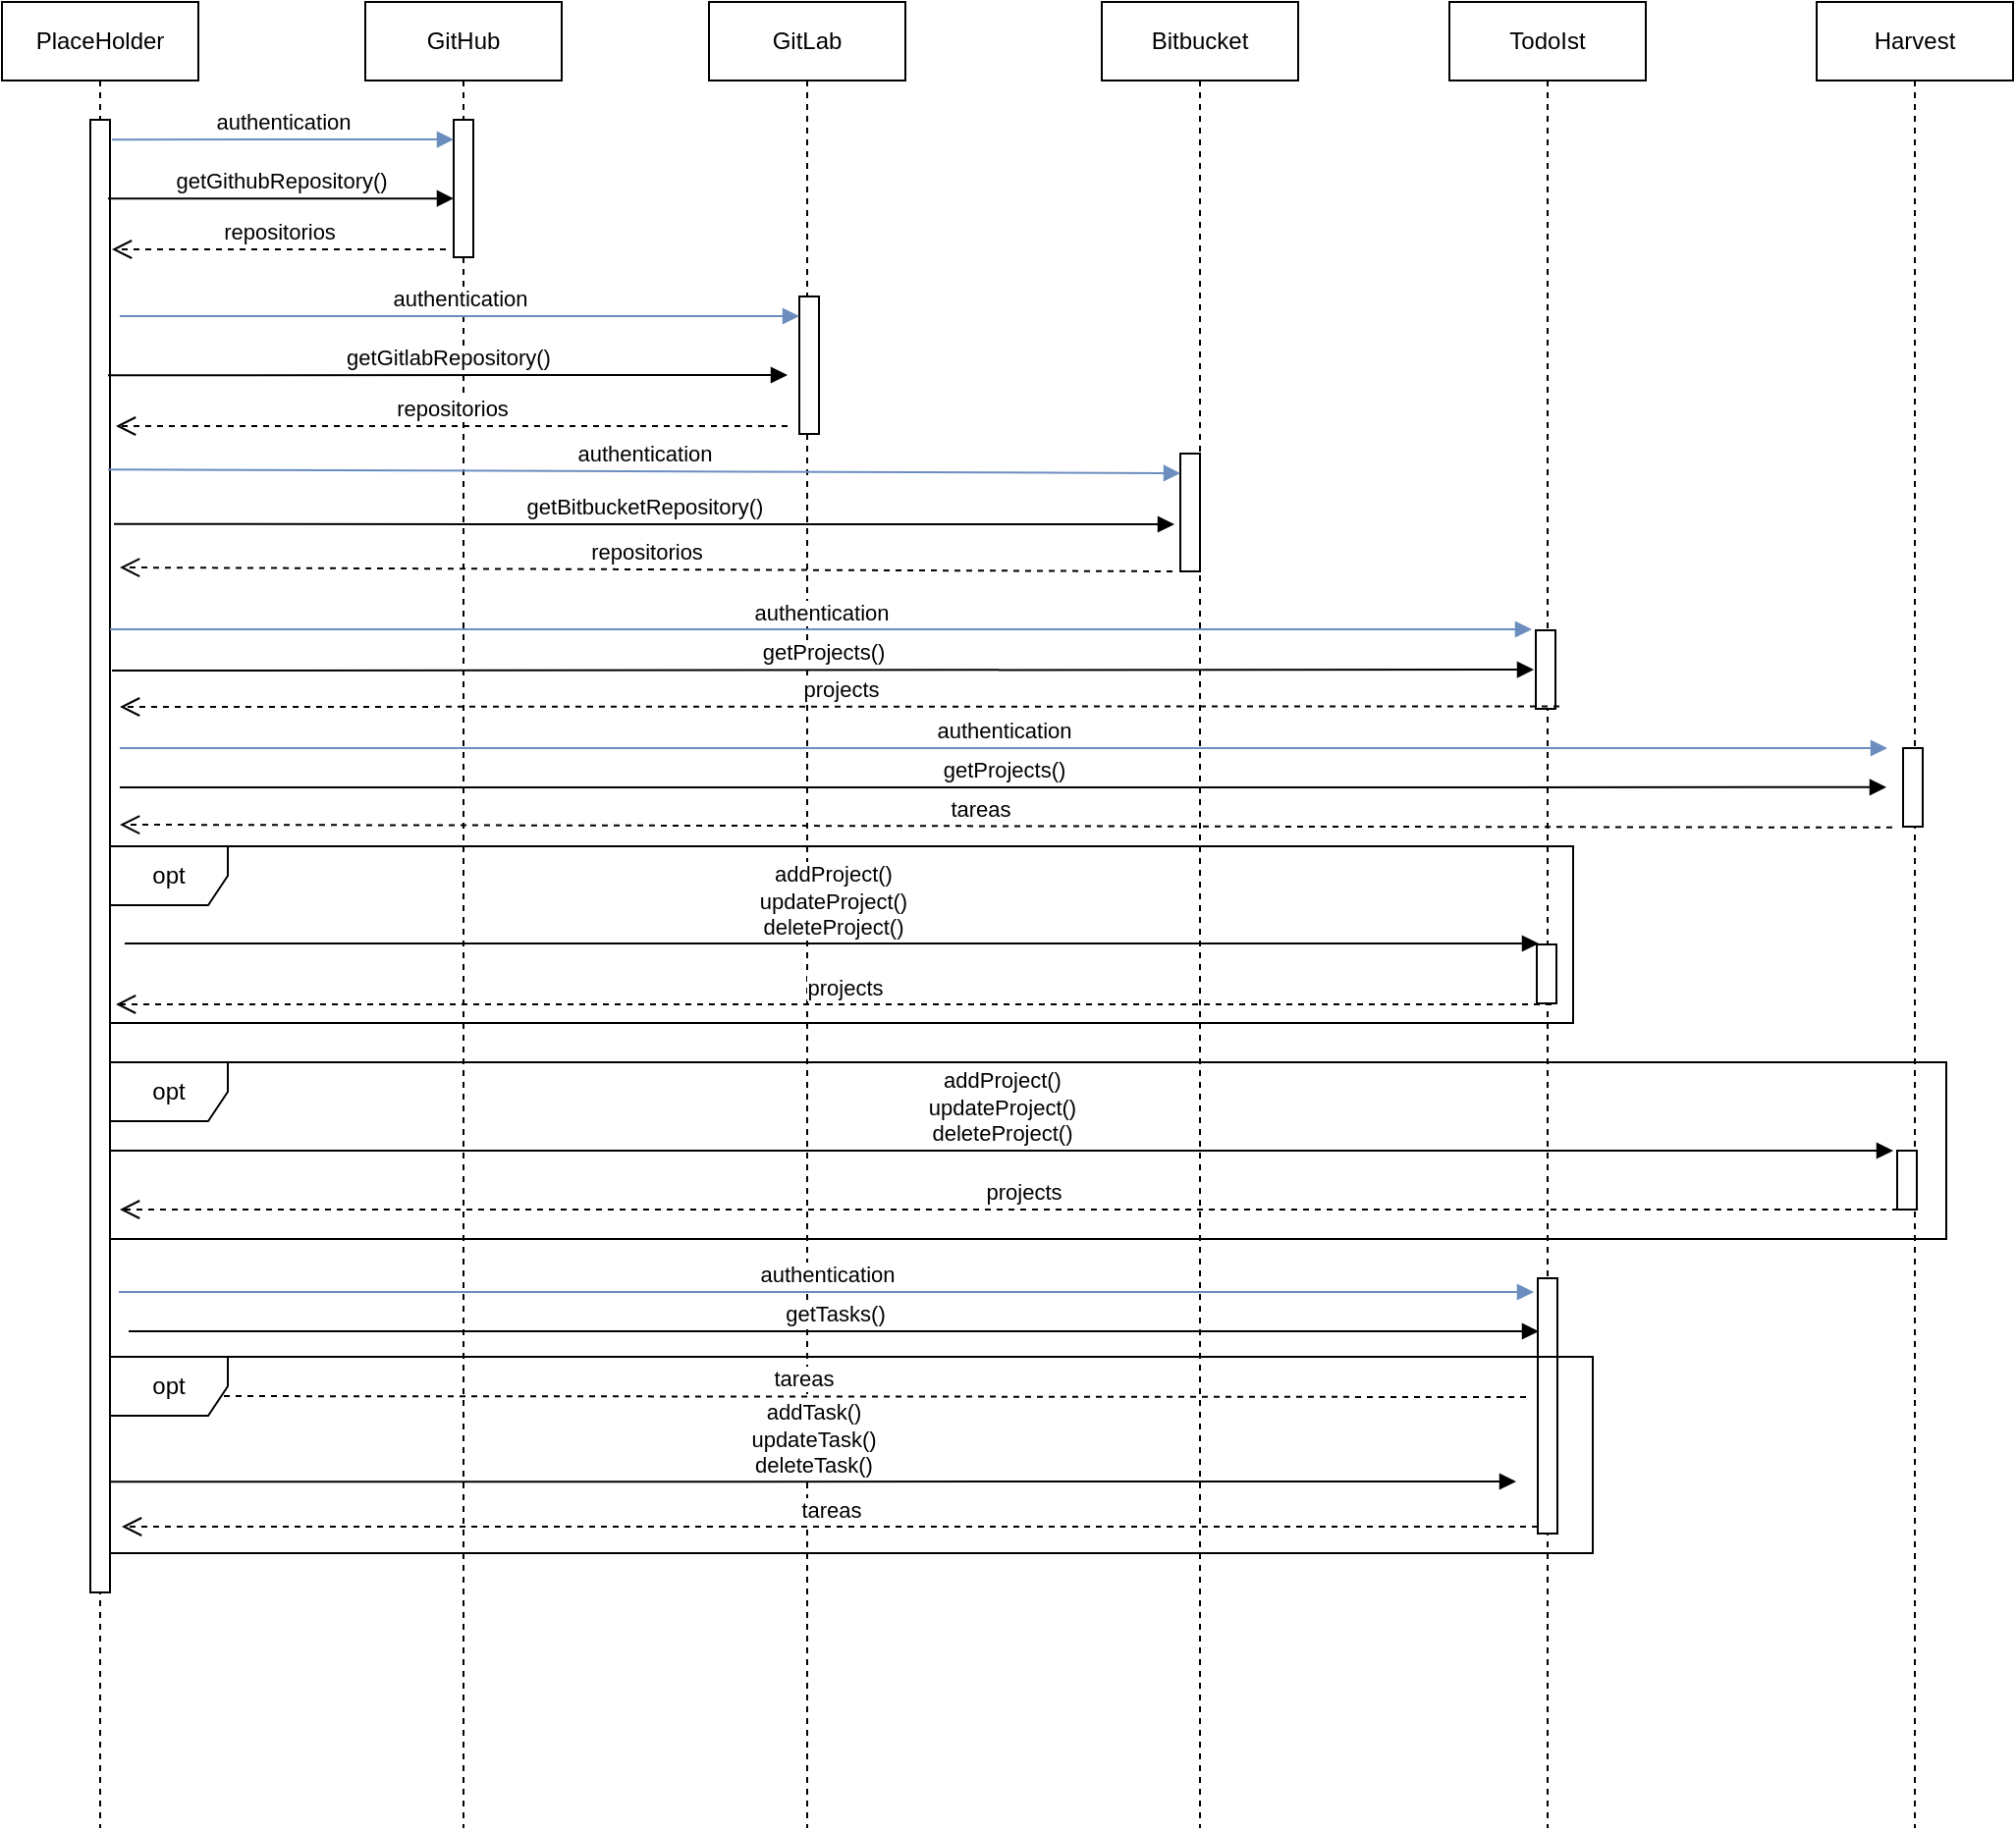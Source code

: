 <mxfile version="10.6.7" type="device"><diagram id="ZIoIpMizi4walN5bfE7S" name="Page-1"><mxGraphModel dx="708" dy="269" grid="1" gridSize="10" guides="1" tooltips="1" connect="1" arrows="1" fold="1" page="1" pageScale="1" pageWidth="827" pageHeight="1169" math="0" shadow="0"><root><mxCell id="0"/><mxCell id="1" parent="0"/><mxCell id="HCpFyMLnzRyPgxJzAYpx-10" value="PlaceHolder" style="shape=umlLifeline;perimeter=lifelinePerimeter;whiteSpace=wrap;html=1;container=1;collapsible=0;recursiveResize=0;outlineConnect=0;fillColor=#FFFFFF;gradientColor=none;" parent="1" vertex="1"><mxGeometry x="40" y="30" width="100" height="930" as="geometry"/></mxCell><mxCell id="HCpFyMLnzRyPgxJzAYpx-16" value="" style="html=1;points=[];perimeter=orthogonalPerimeter;fillColor=#FFFFFF;gradientColor=none;" parent="HCpFyMLnzRyPgxJzAYpx-10" vertex="1"><mxGeometry x="45" y="60" width="10" height="240" as="geometry"/></mxCell><mxCell id="HCpFyMLnzRyPgxJzAYpx-46" value="" style="html=1;points=[];perimeter=orthogonalPerimeter;fillColor=#FFFFFF;gradientColor=none;" parent="HCpFyMLnzRyPgxJzAYpx-10" vertex="1"><mxGeometry x="45" y="60" width="10" height="750" as="geometry"/></mxCell><mxCell id="HCpFyMLnzRyPgxJzAYpx-12" value="GitHub" style="shape=umlLifeline;perimeter=lifelinePerimeter;whiteSpace=wrap;html=1;container=1;collapsible=0;recursiveResize=0;outlineConnect=0;fillColor=#FFFFFF;gradientColor=none;" parent="1" vertex="1"><mxGeometry x="225" y="30" width="100" height="930" as="geometry"/></mxCell><mxCell id="HCpFyMLnzRyPgxJzAYpx-23" value="" style="html=1;points=[];perimeter=orthogonalPerimeter;fillColor=#FFFFFF;gradientColor=none;" parent="HCpFyMLnzRyPgxJzAYpx-12" vertex="1"><mxGeometry x="45" y="60" width="10" height="70" as="geometry"/></mxCell><mxCell id="HCpFyMLnzRyPgxJzAYpx-13" value="GitLab" style="shape=umlLifeline;perimeter=lifelinePerimeter;whiteSpace=wrap;html=1;container=1;collapsible=0;recursiveResize=0;outlineConnect=0;fillColor=#FFFFFF;gradientColor=none;" parent="1" vertex="1"><mxGeometry x="400" y="30" width="100" height="930" as="geometry"/></mxCell><mxCell id="HCpFyMLnzRyPgxJzAYpx-32" value="" style="html=1;points=[];perimeter=orthogonalPerimeter;fillColor=#FFFFFF;gradientColor=none;" parent="HCpFyMLnzRyPgxJzAYpx-13" vertex="1"><mxGeometry x="46" y="150" width="10" height="70" as="geometry"/></mxCell><mxCell id="HCpFyMLnzRyPgxJzAYpx-33" value="authentication" style="html=1;verticalAlign=bottom;endArrow=block;entryX=0;entryY=0;fillColor=#dae8fc;strokeColor=#6c8ebf;rounded=1;" parent="HCpFyMLnzRyPgxJzAYpx-13" edge="1"><mxGeometry relative="1" as="geometry"><mxPoint x="-300" y="160" as="sourcePoint"/><mxPoint x="46" y="160" as="targetPoint"/></mxGeometry></mxCell><mxCell id="HCpFyMLnzRyPgxJzAYpx-14" value="Bitbucket" style="shape=umlLifeline;perimeter=lifelinePerimeter;whiteSpace=wrap;html=1;container=1;collapsible=0;recursiveResize=0;outlineConnect=0;fillColor=#FFFFFF;gradientColor=none;" parent="1" vertex="1"><mxGeometry x="600" y="30" width="100" height="930" as="geometry"/></mxCell><mxCell id="HCpFyMLnzRyPgxJzAYpx-36" value="" style="html=1;points=[];perimeter=orthogonalPerimeter;fillColor=#FFFFFF;gradientColor=none;" parent="HCpFyMLnzRyPgxJzAYpx-14" vertex="1"><mxGeometry x="40" y="230" width="10" height="60" as="geometry"/></mxCell><mxCell id="HCpFyMLnzRyPgxJzAYpx-37" value="authentication" style="html=1;verticalAlign=bottom;endArrow=block;entryX=0;entryY=0;fillColor=#dae8fc;strokeColor=#6c8ebf;rounded=1;exitX=0.9;exitY=0.742;exitDx=0;exitDy=0;exitPerimeter=0;" parent="HCpFyMLnzRyPgxJzAYpx-14" source="HCpFyMLnzRyPgxJzAYpx-16" edge="1"><mxGeometry relative="1" as="geometry"><mxPoint x="-134" y="240" as="sourcePoint"/><mxPoint x="40" y="240" as="targetPoint"/></mxGeometry></mxCell><mxCell id="HCpFyMLnzRyPgxJzAYpx-15" value="TodoIst" style="shape=umlLifeline;perimeter=lifelinePerimeter;whiteSpace=wrap;html=1;container=1;collapsible=0;recursiveResize=0;outlineConnect=0;fillColor=#FFFFFF;gradientColor=none;" parent="1" vertex="1"><mxGeometry x="777" y="30" width="100" height="930" as="geometry"/></mxCell><mxCell id="HCpFyMLnzRyPgxJzAYpx-42" value="" style="html=1;points=[];perimeter=orthogonalPerimeter;fillColor=#FFFFFF;gradientColor=none;" parent="HCpFyMLnzRyPgxJzAYpx-15" vertex="1"><mxGeometry x="44" y="320" width="10" height="40" as="geometry"/></mxCell><mxCell id="HCpFyMLnzRyPgxJzAYpx-18" value="authentication" style="html=1;verticalAlign=bottom;endArrow=block;entryX=0;entryY=0;fillColor=#dae8fc;strokeColor=#6c8ebf;rounded=1;exitX=1.1;exitY=0.042;exitDx=0;exitDy=0;exitPerimeter=0;" parent="1" source="HCpFyMLnzRyPgxJzAYpx-16" edge="1"><mxGeometry relative="1" as="geometry"><mxPoint x="100" y="100" as="sourcePoint"/><mxPoint x="270" y="100" as="targetPoint"/></mxGeometry></mxCell><mxCell id="HCpFyMLnzRyPgxJzAYpx-30" value="getGithubRepository()" style="html=1;verticalAlign=bottom;endArrow=block;strokeColor=#000000;exitX=0.9;exitY=0.167;exitDx=0;exitDy=0;exitPerimeter=0;" parent="1" source="HCpFyMLnzRyPgxJzAYpx-16" target="HCpFyMLnzRyPgxJzAYpx-23" edge="1"><mxGeometry width="80" relative="1" as="geometry"><mxPoint x="100" y="130" as="sourcePoint"/><mxPoint x="240" y="125" as="targetPoint"/></mxGeometry></mxCell><mxCell id="HCpFyMLnzRyPgxJzAYpx-31" value="repositorios" style="html=1;verticalAlign=bottom;endArrow=open;dashed=1;endSize=8;strokeColor=#000000;entryX=1.1;entryY=0.275;entryDx=0;entryDy=0;entryPerimeter=0;" parent="1" target="HCpFyMLnzRyPgxJzAYpx-16" edge="1"><mxGeometry relative="1" as="geometry"><mxPoint x="266" y="156" as="sourcePoint"/><mxPoint x="100" y="156" as="targetPoint"/></mxGeometry></mxCell><mxCell id="HCpFyMLnzRyPgxJzAYpx-34" value="getGitlabRepository()" style="html=1;verticalAlign=bottom;endArrow=block;strokeColor=#000000;exitX=0.9;exitY=0.542;exitDx=0;exitDy=0;exitPerimeter=0;" parent="1" source="HCpFyMLnzRyPgxJzAYpx-16" edge="1"><mxGeometry width="80" relative="1" as="geometry"><mxPoint x="270" y="220" as="sourcePoint"/><mxPoint x="440" y="220" as="targetPoint"/></mxGeometry></mxCell><mxCell id="HCpFyMLnzRyPgxJzAYpx-35" value="repositorios" style="html=1;verticalAlign=bottom;endArrow=open;dashed=1;endSize=8;strokeColor=#000000;entryX=1.3;entryY=0.65;entryDx=0;entryDy=0;entryPerimeter=0;" parent="1" target="HCpFyMLnzRyPgxJzAYpx-16" edge="1"><mxGeometry relative="1" as="geometry"><mxPoint x="440" y="246" as="sourcePoint"/><mxPoint x="272" y="246" as="targetPoint"/></mxGeometry></mxCell><mxCell id="HCpFyMLnzRyPgxJzAYpx-38" value="getBitbucketRepository()" style="html=1;verticalAlign=bottom;endArrow=block;strokeColor=#000000;exitX=1.2;exitY=0.858;exitDx=0;exitDy=0;exitPerimeter=0;" parent="1" source="HCpFyMLnzRyPgxJzAYpx-16" edge="1"><mxGeometry width="80" relative="1" as="geometry"><mxPoint x="464" y="300" as="sourcePoint"/><mxPoint x="637" y="296" as="targetPoint"/></mxGeometry></mxCell><mxCell id="HCpFyMLnzRyPgxJzAYpx-39" value="repositorios" style="html=1;verticalAlign=bottom;endArrow=open;dashed=1;endSize=8;strokeColor=#000000;" parent="1" edge="1"><mxGeometry relative="1" as="geometry"><mxPoint x="636" y="320" as="sourcePoint"/><mxPoint x="100" y="318" as="targetPoint"/></mxGeometry></mxCell><mxCell id="HCpFyMLnzRyPgxJzAYpx-47" value="&lt;div&gt;addTask()&lt;/div&gt;&lt;div&gt;updateTask()&lt;/div&gt;&lt;div&gt;deleteTask()&lt;br&gt;&lt;/div&gt;" style="html=1;verticalAlign=bottom;endArrow=block;strokeColor=#000000;exitX=0.9;exitY=0.68;exitDx=0;exitDy=0;exitPerimeter=0;" parent="1" edge="1"><mxGeometry width="80" relative="1" as="geometry"><mxPoint x="95.143" y="783.643" as="sourcePoint"/><mxPoint x="811" y="783.5" as="targetPoint"/></mxGeometry></mxCell><mxCell id="SNPSVZ4tLuu1biDrlIix-1" value="tareas" style="html=1;verticalAlign=bottom;endArrow=open;dashed=1;endSize=8;strokeColor=#000000;entryX=1.1;entryY=0.574;entryDx=0;entryDy=0;entryPerimeter=0;" parent="1" edge="1"><mxGeometry relative="1" as="geometry"><mxPoint x="822" y="806.5" as="sourcePoint"/><mxPoint x="101" y="806.5" as="targetPoint"/></mxGeometry></mxCell><mxCell id="SNPSVZ4tLuu1biDrlIix-7" value="getProjects()" style="html=1;verticalAlign=bottom;endArrow=block;strokeColor=#000000;" parent="1" edge="1"><mxGeometry width="80" relative="1" as="geometry"><mxPoint x="96" y="370.5" as="sourcePoint"/><mxPoint x="820" y="370" as="targetPoint"/></mxGeometry></mxCell><mxCell id="SNPSVZ4tLuu1biDrlIix-8" value="projects" style="html=1;verticalAlign=bottom;endArrow=open;dashed=1;endSize=8;strokeColor=#000000;" parent="1" edge="1"><mxGeometry relative="1" as="geometry"><mxPoint x="833" y="388.714" as="sourcePoint"/><mxPoint x="100" y="389" as="targetPoint"/></mxGeometry></mxCell><mxCell id="SNPSVZ4tLuu1biDrlIix-9" value="&lt;div&gt;addProject()&lt;/div&gt;&lt;div&gt;updateProject()&lt;/div&gt;&lt;div&gt;deleteProject()&lt;br&gt;&lt;/div&gt;" style="html=1;verticalAlign=bottom;endArrow=block;strokeColor=#000000;" parent="1" edge="1"><mxGeometry width="80" relative="1" as="geometry"><mxPoint x="102.5" y="509.5" as="sourcePoint"/><mxPoint x="822.5" y="509.5" as="targetPoint"/></mxGeometry></mxCell><mxCell id="SNPSVZ4tLuu1biDrlIix-10" value="projects&lt;br&gt;" style="html=1;verticalAlign=bottom;endArrow=open;dashed=1;endSize=8;strokeColor=#000000;" parent="1" edge="1"><mxGeometry x="-0.013" relative="1" as="geometry"><mxPoint x="829" y="540.5" as="sourcePoint"/><mxPoint x="98" y="540.5" as="targetPoint"/><mxPoint as="offset"/></mxGeometry></mxCell><mxCell id="SNPSVZ4tLuu1biDrlIix-11" value="opt" style="shape=umlFrame;whiteSpace=wrap;html=1;fillColor=#FFFFFF;gradientColor=none;" parent="1" vertex="1"><mxGeometry x="95" y="460" width="745" height="90" as="geometry"/></mxCell><mxCell id="t30nq54zb6NadwSVI3VY-1" value="Harvest" style="shape=umlLifeline;perimeter=lifelinePerimeter;whiteSpace=wrap;html=1;container=1;collapsible=0;recursiveResize=0;outlineConnect=0;fillColor=#FFFFFF;gradientColor=none;" vertex="1" parent="1"><mxGeometry x="964" y="30" width="100" height="930" as="geometry"/></mxCell><mxCell id="t30nq54zb6NadwSVI3VY-2" value="" style="html=1;points=[];perimeter=orthogonalPerimeter;fillColor=#FFFFFF;gradientColor=none;" vertex="1" parent="t30nq54zb6NadwSVI3VY-1"><mxGeometry x="44" y="380" width="10" height="40" as="geometry"/></mxCell><mxCell id="t30nq54zb6NadwSVI3VY-17" value="authentication" style="html=1;verticalAlign=bottom;endArrow=block;fillColor=#dae8fc;strokeColor=#6c8ebf;rounded=1;" edge="1" parent="1"><mxGeometry relative="1" as="geometry"><mxPoint x="95" y="349.5" as="sourcePoint"/><mxPoint x="819" y="349.5" as="targetPoint"/></mxGeometry></mxCell><mxCell id="t30nq54zb6NadwSVI3VY-18" value="&lt;div&gt;getProjects()&lt;/div&gt;" style="html=1;verticalAlign=bottom;endArrow=block;strokeColor=#000000;" edge="1" parent="1"><mxGeometry width="80" relative="1" as="geometry"><mxPoint x="100" y="430" as="sourcePoint"/><mxPoint x="999.5" y="429.929" as="targetPoint"/></mxGeometry></mxCell><mxCell id="t30nq54zb6NadwSVI3VY-19" value="tareas" style="html=1;verticalAlign=bottom;endArrow=open;dashed=1;endSize=8;strokeColor=#000000;" edge="1" parent="1"><mxGeometry x="0.029" relative="1" as="geometry"><mxPoint x="1002.5" y="450.429" as="sourcePoint"/><mxPoint x="100" y="449" as="targetPoint"/><mxPoint as="offset"/></mxGeometry></mxCell><mxCell id="t30nq54zb6NadwSVI3VY-23" value="authentication" style="html=1;verticalAlign=bottom;endArrow=block;fillColor=#dae8fc;strokeColor=#6c8ebf;rounded=1;" edge="1" parent="1"><mxGeometry relative="1" as="geometry"><mxPoint x="100" y="410" as="sourcePoint"/><mxPoint x="1000" y="410" as="targetPoint"/></mxGeometry></mxCell><mxCell id="t30nq54zb6NadwSVI3VY-25" value="" style="html=1;points=[];perimeter=orthogonalPerimeter;fillColor=#FFFFFF;gradientColor=none;" vertex="1" parent="1"><mxGeometry x="821.5" y="510" width="10" height="30" as="geometry"/></mxCell><mxCell id="t30nq54zb6NadwSVI3VY-26" value="&lt;div&gt;addProject()&lt;/div&gt;&lt;div&gt;updateProject()&lt;/div&gt;&lt;div&gt;deleteProject()&lt;br&gt;&lt;/div&gt;" style="html=1;verticalAlign=bottom;endArrow=block;strokeColor=#000000;" edge="1" parent="1"><mxGeometry width="80" relative="1" as="geometry"><mxPoint x="95" y="615" as="sourcePoint"/><mxPoint x="1003" y="615" as="targetPoint"/></mxGeometry></mxCell><mxCell id="t30nq54zb6NadwSVI3VY-27" value="projects&lt;br&gt;" style="html=1;verticalAlign=bottom;endArrow=open;dashed=1;endSize=8;strokeColor=#000000;" edge="1" parent="1"><mxGeometry x="-0.016" relative="1" as="geometry"><mxPoint x="1005.5" y="645" as="sourcePoint"/><mxPoint x="100" y="645" as="targetPoint"/><mxPoint as="offset"/></mxGeometry></mxCell><mxCell id="t30nq54zb6NadwSVI3VY-28" value="" style="html=1;points=[];perimeter=orthogonalPerimeter;fillColor=#FFFFFF;gradientColor=none;" vertex="1" parent="1"><mxGeometry x="1005" y="615" width="10" height="30" as="geometry"/></mxCell><mxCell id="HCpFyMLnzRyPgxJzAYpx-43" value="authentication" style="html=1;verticalAlign=bottom;endArrow=block;fillColor=#dae8fc;strokeColor=#6c8ebf;rounded=1;" parent="1" edge="1"><mxGeometry relative="1" as="geometry"><mxPoint x="99.5" y="687" as="sourcePoint"/><mxPoint x="820" y="687" as="targetPoint"/></mxGeometry></mxCell><mxCell id="t30nq54zb6NadwSVI3VY-21" value="" style="html=1;points=[];perimeter=orthogonalPerimeter;fillColor=#FFFFFF;gradientColor=none;" vertex="1" parent="1"><mxGeometry x="822" y="680" width="10" height="130" as="geometry"/></mxCell><mxCell id="HCpFyMLnzRyPgxJzAYpx-44" value="getTasks()" style="html=1;verticalAlign=bottom;endArrow=block;strokeColor=#000000;" parent="1" edge="1"><mxGeometry width="80" relative="1" as="geometry"><mxPoint x="104.5" y="707" as="sourcePoint"/><mxPoint x="822.5" y="707" as="targetPoint"/></mxGeometry></mxCell><mxCell id="HCpFyMLnzRyPgxJzAYpx-45" value="tareas" style="html=1;verticalAlign=bottom;endArrow=open;dashed=1;endSize=8;strokeColor=#000000;entryX=1.1;entryY=0.574;entryDx=0;entryDy=0;entryPerimeter=0;" parent="1" edge="1"><mxGeometry x="0.029" relative="1" as="geometry"><mxPoint x="816" y="740.5" as="sourcePoint"/><mxPoint x="100.357" y="740" as="targetPoint"/><mxPoint as="offset"/></mxGeometry></mxCell><mxCell id="t30nq54zb6NadwSVI3VY-32" value="opt" style="shape=umlFrame;whiteSpace=wrap;html=1;fillColor=#FFFFFF;gradientColor=none;" vertex="1" parent="1"><mxGeometry x="95" y="570" width="935" height="90" as="geometry"/></mxCell><mxCell id="t30nq54zb6NadwSVI3VY-33" value="opt" style="shape=umlFrame;whiteSpace=wrap;html=1;fillColor=#FFFFFF;gradientColor=none;" vertex="1" parent="1"><mxGeometry x="95" y="720" width="755" height="100" as="geometry"/></mxCell></root></mxGraphModel></diagram></mxfile>